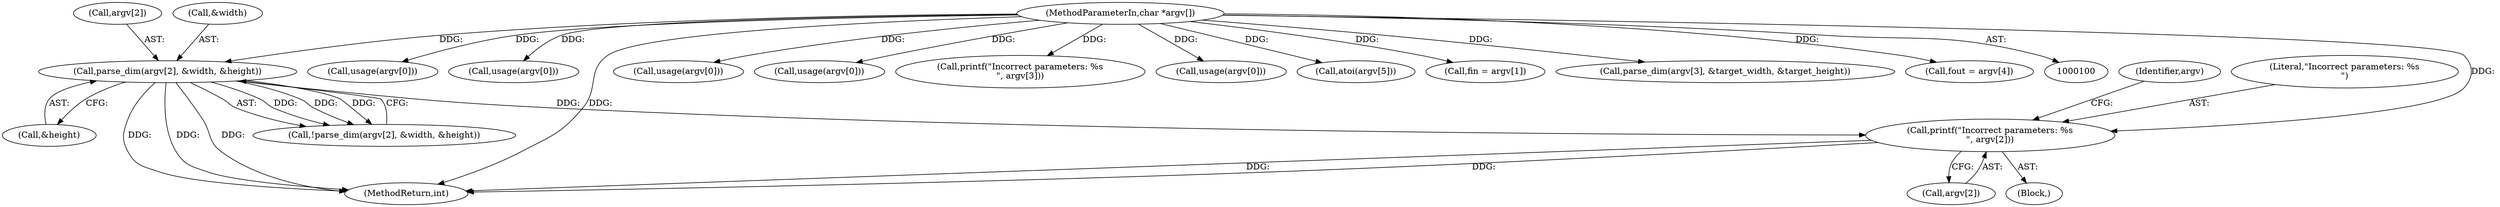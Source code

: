 digraph "0_Android_5a9753fca56f0eeb9f61e342b2fccffc364f9426_4@array" {
"1000154" [label="(Call,printf(\"Incorrect parameters: %s\n\", argv[2]))"];
"1000145" [label="(Call,parse_dim(argv[2], &width, &height))"];
"1000102" [label="(MethodParameterIn,char *argv[])"];
"1000145" [label="(Call,parse_dim(argv[2], &width, &height))"];
"1000154" [label="(Call,printf(\"Incorrect parameters: %s\n\", argv[2]))"];
"1000149" [label="(Call,&width)"];
"1000219" [label="(Call,usage(argv[0]))"];
"1000146" [label="(Call,argv[2])"];
"1000161" [label="(Identifier,argv)"];
"1000181" [label="(Call,usage(argv[0]))"];
"1000144" [label="(Call,!parse_dim(argv[2], &width, &height))"];
"1000155" [label="(Literal,\"Incorrect parameters: %s\n\")"];
"1000153" [label="(Block,)"];
"1000151" [label="(Call,&height)"];
"1000127" [label="(Call,usage(argv[0]))"];
"1000381" [label="(MethodReturn,int)"];
"1000200" [label="(Call,usage(argv[0]))"];
"1000176" [label="(Call,printf(\"Incorrect parameters: %s\n\", argv[3]))"];
"1000159" [label="(Call,usage(argv[0]))"];
"1000231" [label="(Call,atoi(argv[5]))"];
"1000133" [label="(Call,fin = argv[1])"];
"1000167" [label="(Call,parse_dim(argv[3], &target_width, &target_height))"];
"1000102" [label="(MethodParameterIn,char *argv[])"];
"1000156" [label="(Call,argv[2])"];
"1000138" [label="(Call,fout = argv[4])"];
"1000154" -> "1000153"  [label="AST: "];
"1000154" -> "1000156"  [label="CFG: "];
"1000155" -> "1000154"  [label="AST: "];
"1000156" -> "1000154"  [label="AST: "];
"1000161" -> "1000154"  [label="CFG: "];
"1000154" -> "1000381"  [label="DDG: "];
"1000154" -> "1000381"  [label="DDG: "];
"1000145" -> "1000154"  [label="DDG: "];
"1000102" -> "1000154"  [label="DDG: "];
"1000145" -> "1000144"  [label="AST: "];
"1000145" -> "1000151"  [label="CFG: "];
"1000146" -> "1000145"  [label="AST: "];
"1000149" -> "1000145"  [label="AST: "];
"1000151" -> "1000145"  [label="AST: "];
"1000144" -> "1000145"  [label="CFG: "];
"1000145" -> "1000381"  [label="DDG: "];
"1000145" -> "1000381"  [label="DDG: "];
"1000145" -> "1000381"  [label="DDG: "];
"1000145" -> "1000144"  [label="DDG: "];
"1000145" -> "1000144"  [label="DDG: "];
"1000145" -> "1000144"  [label="DDG: "];
"1000102" -> "1000145"  [label="DDG: "];
"1000102" -> "1000100"  [label="AST: "];
"1000102" -> "1000381"  [label="DDG: "];
"1000102" -> "1000127"  [label="DDG: "];
"1000102" -> "1000133"  [label="DDG: "];
"1000102" -> "1000138"  [label="DDG: "];
"1000102" -> "1000159"  [label="DDG: "];
"1000102" -> "1000167"  [label="DDG: "];
"1000102" -> "1000176"  [label="DDG: "];
"1000102" -> "1000181"  [label="DDG: "];
"1000102" -> "1000200"  [label="DDG: "];
"1000102" -> "1000219"  [label="DDG: "];
"1000102" -> "1000231"  [label="DDG: "];
}
